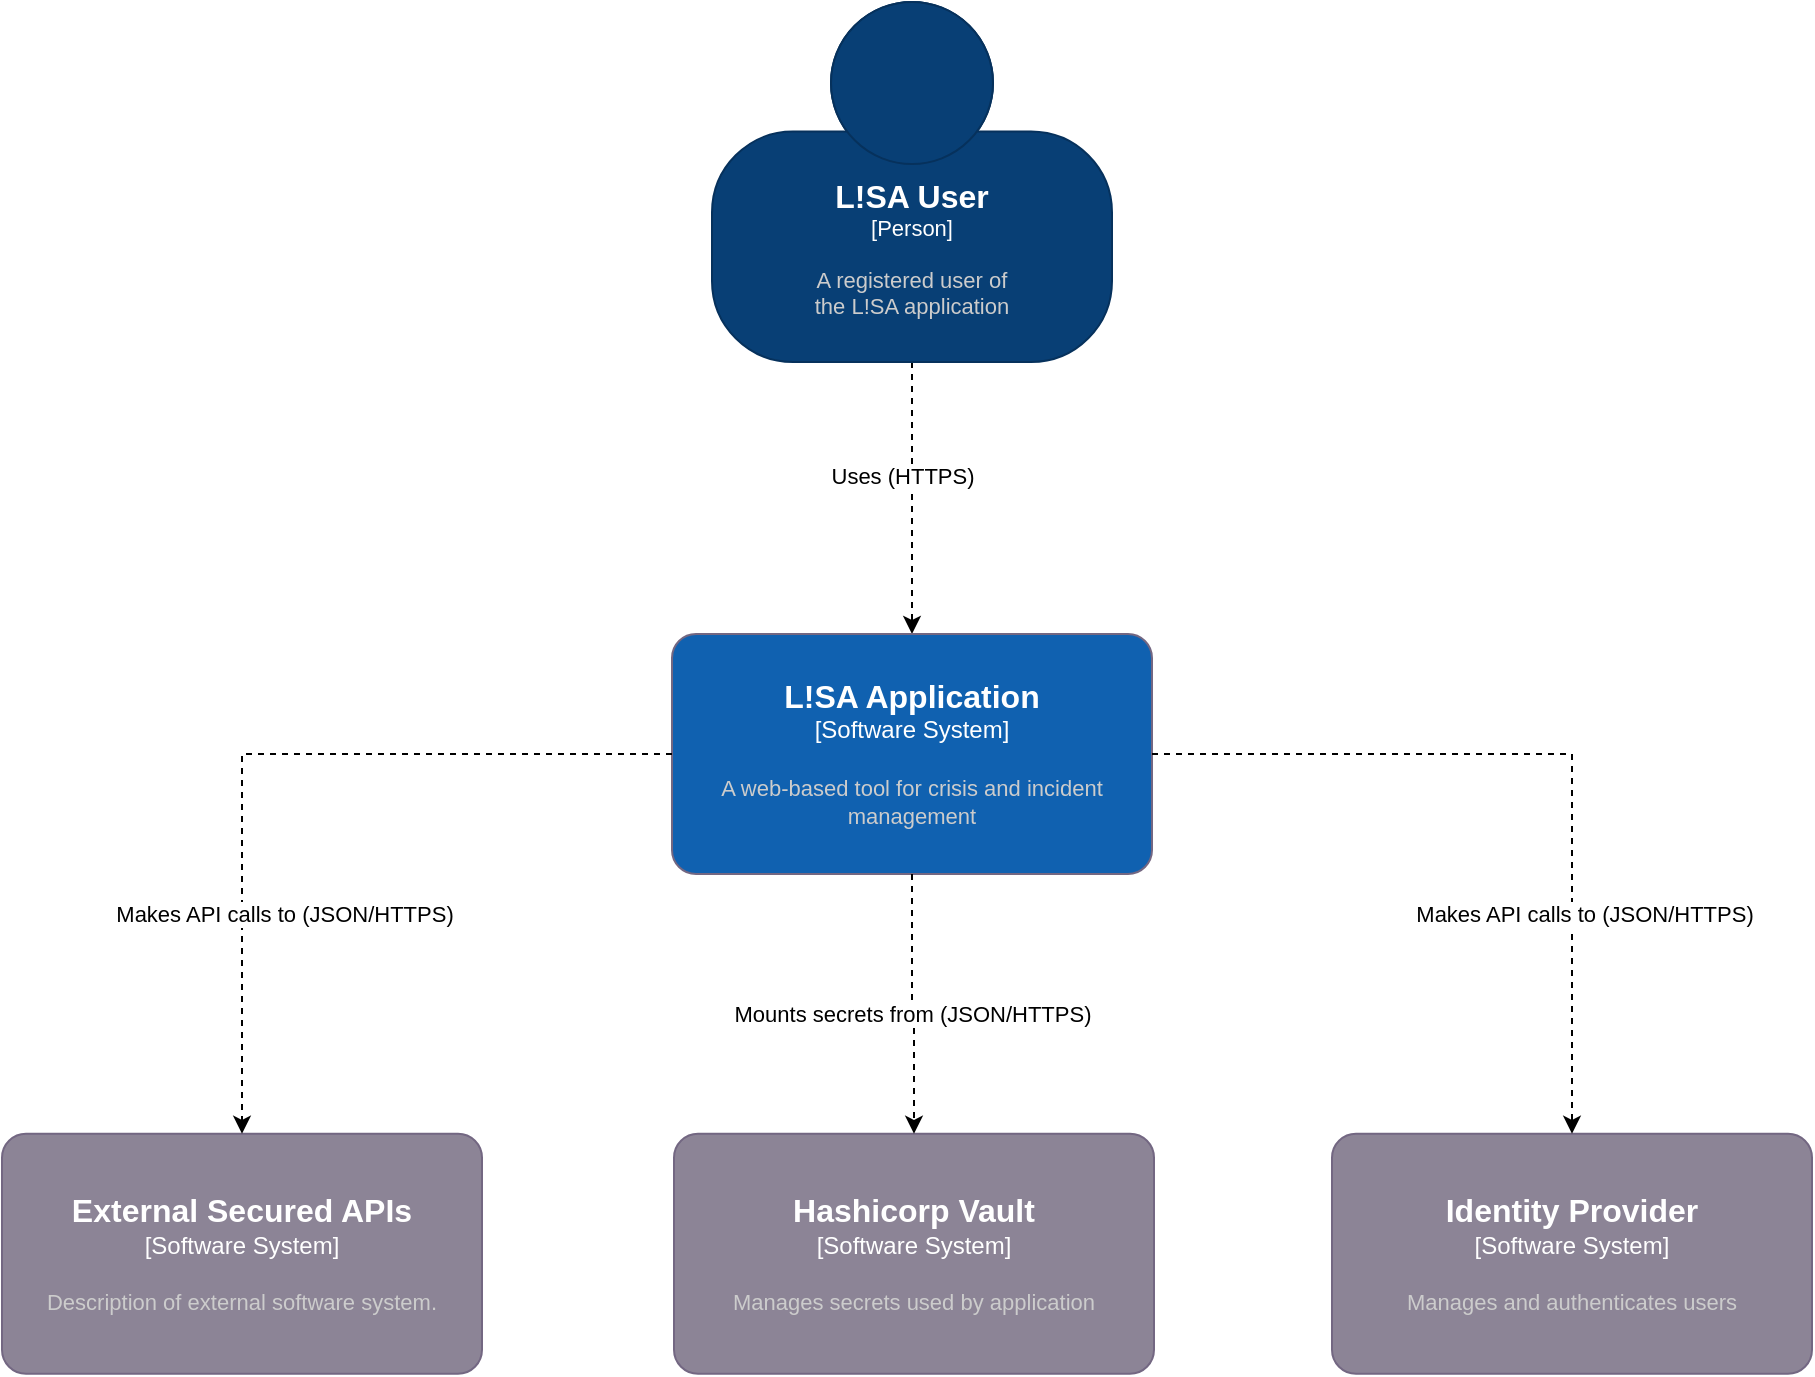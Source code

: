 <mxfile version="27.1.4" pages="2">
  <diagram name="Level 1" id="uvtBUmBCvqRnX9tduLrd">
    <mxGraphModel dx="1892" dy="1662" grid="1" gridSize="10" guides="1" tooltips="1" connect="1" arrows="1" fold="1" page="1" pageScale="1" pageWidth="850" pageHeight="1100" math="0" shadow="0">
      <root>
        <mxCell id="0CxuXA2uZoV5vadeSAsl-0" />
        <mxCell id="0CxuXA2uZoV5vadeSAsl-1" parent="0CxuXA2uZoV5vadeSAsl-0" />
        <mxCell id="0CxuXA2uZoV5vadeSAsl-2" style="edgeStyle=orthogonalEdgeStyle;rounded=0;orthogonalLoop=1;jettySize=auto;html=1;dashed=1;entryX=0.5;entryY=0;entryDx=0;entryDy=0;entryPerimeter=0;" parent="0CxuXA2uZoV5vadeSAsl-1" source="0CxuXA2uZoV5vadeSAsl-4" target="0CxuXA2uZoV5vadeSAsl-19" edge="1">
          <mxGeometry relative="1" as="geometry" />
        </mxCell>
        <mxCell id="0CxuXA2uZoV5vadeSAsl-3" value="Uses (HTTPS)" style="edgeLabel;html=1;align=center;verticalAlign=middle;resizable=0;points=[];" parent="0CxuXA2uZoV5vadeSAsl-2" vertex="1" connectable="0">
          <mxGeometry x="-0.167" y="-5" relative="1" as="geometry">
            <mxPoint as="offset" />
          </mxGeometry>
        </mxCell>
        <object placeholders="1" c4Name="L!SA User" c4Type="Person" c4Description="A registered user of &#xa;the L!SA application" label="&lt;font style=&quot;font-size: 16px&quot;&gt;&lt;b&gt;%c4Name%&lt;/b&gt;&lt;/font&gt;&lt;div&gt;[%c4Type%]&lt;/div&gt;&lt;br&gt;&lt;div&gt;&lt;font style=&quot;font-size: 11px&quot;&gt;&lt;font color=&quot;#cccccc&quot;&gt;%c4Description%&lt;/font&gt;&lt;/div&gt;" id="0CxuXA2uZoV5vadeSAsl-4">
          <mxCell style="html=1;fontSize=11;dashed=0;whiteSpace=wrap;fillColor=#083F75;strokeColor=#06315C;fontColor=#ffffff;shape=mxgraph.c4.person2;align=center;metaEdit=1;points=[[0.5,0,0],[1,0.5,0],[1,0.75,0],[0.75,1,0],[0.5,1,0],[0.25,1,0],[0,0.75,0],[0,0.5,0]];resizable=0;" parent="0CxuXA2uZoV5vadeSAsl-1" vertex="1">
            <mxGeometry x="-70" y="-326" width="200" height="180" as="geometry" />
          </mxCell>
        </object>
        <object placeholders="1" c4Name="Hashicorp Vault" c4Type="Software System" c4Description="Manages secrets used by application" label="&lt;font style=&quot;font-size: 16px&quot;&gt;&lt;b&gt;%c4Name%&lt;/b&gt;&lt;/font&gt;&lt;div&gt;[%c4Type%]&lt;/div&gt;&lt;br&gt;&lt;div&gt;&lt;font style=&quot;font-size: 11px&quot;&gt;&lt;font color=&quot;#cccccc&quot;&gt;%c4Description%&lt;/font&gt;&lt;/div&gt;" id="0CxuXA2uZoV5vadeSAsl-17">
          <mxCell style="rounded=1;whiteSpace=wrap;html=1;labelBackgroundColor=none;fillColor=#8C8496;fontColor=#ffffff;align=center;arcSize=10;strokeColor=#736782;metaEdit=1;resizable=0;points=[[0.25,0,0],[0.5,0,0],[0.75,0,0],[1,0.25,0],[1,0.5,0],[1,0.75,0],[0.75,1,0],[0.5,1,0],[0.25,1,0],[0,0.75,0],[0,0.5,0],[0,0.25,0]];" parent="0CxuXA2uZoV5vadeSAsl-1" vertex="1">
            <mxGeometry x="-89" y="239.89" width="240" height="120" as="geometry" />
          </mxCell>
        </object>
        <object placeholders="1" c4Name="External Secured APIs" c4Type="Software System" c4Description="Description of external software system." label="&lt;font style=&quot;font-size: 16px&quot;&gt;&lt;b&gt;%c4Name%&lt;/b&gt;&lt;/font&gt;&lt;div&gt;[%c4Type%]&lt;/div&gt;&lt;br&gt;&lt;div&gt;&lt;font style=&quot;font-size: 11px&quot;&gt;&lt;font color=&quot;#cccccc&quot;&gt;%c4Description%&lt;/font&gt;&lt;/div&gt;" id="0CxuXA2uZoV5vadeSAsl-18">
          <mxCell style="rounded=1;whiteSpace=wrap;html=1;labelBackgroundColor=none;fillColor=#8C8496;fontColor=#ffffff;align=center;arcSize=10;strokeColor=#736782;metaEdit=1;resizable=0;points=[[0.25,0,0],[0.5,0,0],[0.75,0,0],[1,0.25,0],[1,0.5,0],[1,0.75,0],[0.75,1,0],[0.5,1,0],[0.25,1,0],[0,0.75,0],[0,0.5,0],[0,0.25,0]];" parent="0CxuXA2uZoV5vadeSAsl-1" vertex="1">
            <mxGeometry x="-425" y="239.89" width="240" height="120" as="geometry" />
          </mxCell>
        </object>
        <object placeholders="1" c4Name="L!SA Application" c4Type="Software System" c4Description="A web-based tool for crisis and incident management" label="&lt;font style=&quot;font-size: 16px&quot;&gt;&lt;b&gt;%c4Name%&lt;/b&gt;&lt;/font&gt;&lt;div&gt;[%c4Type%]&lt;/div&gt;&lt;br&gt;&lt;div&gt;&lt;font style=&quot;font-size: 11px&quot;&gt;&lt;font color=&quot;#cccccc&quot;&gt;%c4Description%&lt;/font&gt;&lt;/div&gt;" id="0CxuXA2uZoV5vadeSAsl-19">
          <mxCell style="rounded=1;whiteSpace=wrap;html=1;labelBackgroundColor=none;fillColor=light-dark(#1061b0, #7e7787);fontColor=#ffffff;align=center;arcSize=10;strokeColor=#736782;metaEdit=1;resizable=0;points=[[0.25,0,0],[0.5,0,0],[0.75,0,0],[1,0.25,0],[1,0.5,0],[1,0.75,0],[0.75,1,0],[0.5,1,0],[0.25,1,0],[0,0.75,0],[0,0.5,0],[0,0.25,0]];" parent="0CxuXA2uZoV5vadeSAsl-1" vertex="1">
            <mxGeometry x="-90" y="-10" width="240" height="120" as="geometry" />
          </mxCell>
        </object>
        <object placeholders="1" c4Name="Identity Provider" c4Type="Software System" c4Description="Manages and authenticates users" label="&lt;font style=&quot;font-size: 16px&quot;&gt;&lt;b&gt;%c4Name%&lt;/b&gt;&lt;/font&gt;&lt;div&gt;[%c4Type%]&lt;/div&gt;&lt;br&gt;&lt;div&gt;&lt;font style=&quot;font-size: 11px&quot;&gt;&lt;font color=&quot;#cccccc&quot;&gt;%c4Description%&lt;/font&gt;&lt;/div&gt;" id="0CxuXA2uZoV5vadeSAsl-21">
          <mxCell style="rounded=1;whiteSpace=wrap;html=1;labelBackgroundColor=none;fillColor=#8C8496;fontColor=#ffffff;align=center;arcSize=10;strokeColor=#736782;metaEdit=1;resizable=0;points=[[0.25,0,0],[0.5,0,0],[0.75,0,0],[1,0.25,0],[1,0.5,0],[1,0.75,0],[0.75,1,0],[0.5,1,0],[0.25,1,0],[0,0.75,0],[0,0.5,0],[0,0.25,0]];" parent="0CxuXA2uZoV5vadeSAsl-1" vertex="1">
            <mxGeometry x="240" y="239.89" width="240" height="120" as="geometry" />
          </mxCell>
        </object>
        <mxCell id="q50gjzs5ijVLPm4hd2j--0" style="edgeStyle=orthogonalEdgeStyle;rounded=0;orthogonalLoop=1;jettySize=auto;html=1;dashed=1;exitX=0;exitY=0.5;exitDx=0;exitDy=0;exitPerimeter=0;entryX=0.5;entryY=0;entryDx=0;entryDy=0;entryPerimeter=0;" parent="0CxuXA2uZoV5vadeSAsl-1" source="0CxuXA2uZoV5vadeSAsl-19" target="0CxuXA2uZoV5vadeSAsl-18" edge="1">
          <mxGeometry relative="1" as="geometry">
            <mxPoint x="-190" y="120" as="sourcePoint" />
            <mxPoint x="-190" y="360" as="targetPoint" />
          </mxGeometry>
        </mxCell>
        <mxCell id="q50gjzs5ijVLPm4hd2j--1" value="Makes API calls to (JSON/HTTPS)" style="edgeLabel;html=1;align=center;verticalAlign=middle;resizable=0;points=[];" parent="q50gjzs5ijVLPm4hd2j--0" vertex="1" connectable="0">
          <mxGeometry x="-0.282" y="-4" relative="1" as="geometry">
            <mxPoint x="-49" y="84" as="offset" />
          </mxGeometry>
        </mxCell>
        <mxCell id="f0w9LvPbt05dz7bVpo6d-1" style="edgeStyle=orthogonalEdgeStyle;rounded=0;orthogonalLoop=1;jettySize=auto;html=1;dashed=1;exitX=0.5;exitY=1;exitDx=0;exitDy=0;exitPerimeter=0;entryX=0.5;entryY=0;entryDx=0;entryDy=0;entryPerimeter=0;" parent="0CxuXA2uZoV5vadeSAsl-1" source="0CxuXA2uZoV5vadeSAsl-19" target="0CxuXA2uZoV5vadeSAsl-17" edge="1">
          <mxGeometry relative="1" as="geometry">
            <mxPoint x="11" y="40" as="sourcePoint" />
            <mxPoint x="-180" y="230" as="targetPoint" />
          </mxGeometry>
        </mxCell>
        <mxCell id="f0w9LvPbt05dz7bVpo6d-2" value="Mounts secrets from (JSON/HTTPS)" style="edgeLabel;html=1;align=center;verticalAlign=middle;resizable=0;points=[];" parent="f0w9LvPbt05dz7bVpo6d-1" vertex="1" connectable="0">
          <mxGeometry x="-0.282" y="-4" relative="1" as="geometry">
            <mxPoint x="4" y="23" as="offset" />
          </mxGeometry>
        </mxCell>
        <mxCell id="f0w9LvPbt05dz7bVpo6d-3" style="edgeStyle=orthogonalEdgeStyle;rounded=0;orthogonalLoop=1;jettySize=auto;html=1;dashed=1;exitX=1;exitY=0.5;exitDx=0;exitDy=0;exitPerimeter=0;entryX=0.5;entryY=0;entryDx=0;entryDy=0;entryPerimeter=0;" parent="0CxuXA2uZoV5vadeSAsl-1" source="0CxuXA2uZoV5vadeSAsl-19" target="0CxuXA2uZoV5vadeSAsl-21" edge="1">
          <mxGeometry relative="1" as="geometry">
            <mxPoint y="130" as="sourcePoint" />
            <mxPoint x="1" y="260" as="targetPoint" />
          </mxGeometry>
        </mxCell>
        <mxCell id="f0w9LvPbt05dz7bVpo6d-4" value="Makes API calls to (JSON/HTTPS)" style="edgeLabel;html=1;align=center;verticalAlign=middle;resizable=0;points=[];" parent="f0w9LvPbt05dz7bVpo6d-3" vertex="1" connectable="0">
          <mxGeometry x="-0.282" y="-4" relative="1" as="geometry">
            <mxPoint x="72" y="76" as="offset" />
          </mxGeometry>
        </mxCell>
      </root>
    </mxGraphModel>
  </diagram>
  <diagram name="Level 2" id="C2auW5Km_fADhCBDb41u">
    <mxGraphModel dx="1892" dy="1662" grid="1" gridSize="10" guides="1" tooltips="1" connect="1" arrows="1" fold="1" page="1" pageScale="1" pageWidth="850" pageHeight="1100" math="0" shadow="0">
      <root>
        <mxCell id="0" />
        <mxCell id="1" parent="0" />
        <mxCell id="SInuenD8YjzZwzCymgY9-11" style="edgeStyle=orthogonalEdgeStyle;rounded=0;orthogonalLoop=1;jettySize=auto;html=1;dashed=1;entryX=0.5;entryY=0;entryDx=0;entryDy=0;entryPerimeter=0;" parent="1" source="SInuenD8YjzZwzCymgY9-1" target="SInuenD8YjzZwzCymgY9-19" edge="1">
          <mxGeometry relative="1" as="geometry" />
        </mxCell>
        <mxCell id="SInuenD8YjzZwzCymgY9-18" value="Uses (HTTPS)" style="edgeLabel;html=1;align=center;verticalAlign=middle;resizable=0;points=[];" parent="SInuenD8YjzZwzCymgY9-11" vertex="1" connectable="0">
          <mxGeometry x="-0.167" y="-5" relative="1" as="geometry">
            <mxPoint as="offset" />
          </mxGeometry>
        </mxCell>
        <object placeholders="1" c4Name="L!SA User" c4Type="Person" c4Description="A registered user of &#xa;the L!SA application" label="&lt;font style=&quot;font-size: 16px&quot;&gt;&lt;b&gt;%c4Name%&lt;/b&gt;&lt;/font&gt;&lt;div&gt;[%c4Type%]&lt;/div&gt;&lt;br&gt;&lt;div&gt;&lt;font style=&quot;font-size: 11px&quot;&gt;&lt;font color=&quot;#cccccc&quot;&gt;%c4Description%&lt;/font&gt;&lt;/div&gt;" id="SInuenD8YjzZwzCymgY9-1">
          <mxCell style="html=1;fontSize=11;dashed=0;whiteSpace=wrap;fillColor=#083F75;strokeColor=#06315C;fontColor=#ffffff;shape=mxgraph.c4.person2;align=center;metaEdit=1;points=[[0.5,0,0],[1,0.5,0],[1,0.75,0],[0.75,1,0],[0.5,1,0],[0.25,1,0],[0,0.75,0],[0,0.5,0]];resizable=0;" parent="1" vertex="1">
            <mxGeometry x="-94" y="-307" width="200" height="180" as="geometry" />
          </mxCell>
        </object>
        <object placeholders="1" c4Name="Kubernetes Persistent Volume" c4Type="Container" c4Technology="File storage device" c4Description="Stores data for LISA tenant" label="&lt;font style=&quot;font-size: 16px&quot;&gt;&lt;b&gt;%c4Name%&lt;/b&gt;&lt;/font&gt;&lt;div&gt;[%c4Type%:&amp;nbsp;%c4Technology%]&lt;/div&gt;&lt;br&gt;&lt;div&gt;&lt;font style=&quot;font-size: 11px&quot;&gt;&lt;font color=&quot;#E6E6E6&quot;&gt;%c4Description%&lt;/font&gt;&lt;/div&gt;" id="SInuenD8YjzZwzCymgY9-3">
          <mxCell style="shape=cylinder3;size=15;whiteSpace=wrap;html=1;boundedLbl=1;rounded=0;labelBackgroundColor=none;fillColor=light-dark(#1061b0, #1d8ab9);fontSize=12;fontColor=#ffffff;align=center;strokeColor=#0E7DAD;metaEdit=1;points=[[0.5,0,0],[1,0.25,0],[1,0.5,0],[1,0.75,0],[0.5,1,0],[0,0.75,0],[0,0.5,0],[0,0.25,0]];resizable=0;" parent="1" vertex="1">
            <mxGeometry x="589" y="330" width="240" height="120" as="geometry" />
          </mxCell>
        </object>
        <object placeholders="1" c4Name="L!SA API" c4Type="Typescript, Express" c4Description="Provides endpoints for executing business logic and reading/writing incident data" label="&lt;font style=&quot;font-size: 16px&quot;&gt;&lt;b&gt;%c4Name%&lt;/b&gt;&lt;/font&gt;&lt;div&gt;[%c4Type%]&lt;/div&gt;&lt;br&gt;&lt;div&gt;&lt;font style=&quot;font-size: 11px&quot;&gt;&lt;font color=&quot;#cccccc&quot;&gt;%c4Description%&lt;/font&gt;&lt;/div&gt;" id="SInuenD8YjzZwzCymgY9-4">
          <mxCell style="rounded=1;whiteSpace=wrap;html=1;labelBackgroundColor=none;fillColor=light-dark(#1061b0, #7e7787);fontColor=#ffffff;align=center;arcSize=10;strokeColor=#736782;metaEdit=1;resizable=0;points=[[0.25,0,0],[0.5,0,0],[0.75,0,0],[1,0.25,0],[1,0.5,0],[1,0.75,0],[0.75,1,0],[0.5,1,0],[0.25,1,0],[0,0.75,0],[0,0.5,0],[0,0.25,0]];" parent="1" vertex="1">
            <mxGeometry x="150" y="560" width="240" height="120" as="geometry" />
          </mxCell>
        </object>
        <mxCell id="SInuenD8YjzZwzCymgY9-23" style="edgeStyle=orthogonalEdgeStyle;rounded=0;orthogonalLoop=1;jettySize=auto;html=1;dashed=1;" parent="1" source="SInuenD8YjzZwzCymgY9-5" target="SInuenD8YjzZwzCymgY9-16" edge="1">
          <mxGeometry relative="1" as="geometry" />
        </mxCell>
        <mxCell id="SInuenD8YjzZwzCymgY9-25" value="Makes API calls to (JSON/HTTPS)" style="edgeLabel;html=1;align=center;verticalAlign=middle;resizable=0;points=[];" parent="SInuenD8YjzZwzCymgY9-23" vertex="1" connectable="0">
          <mxGeometry x="-0.282" y="-4" relative="1" as="geometry">
            <mxPoint x="4" y="43" as="offset" />
          </mxGeometry>
        </mxCell>
        <object placeholders="1" c4Name="L!SA Transparent Proxy" c4Type="Nginx" c4Description="Provides access to externally-hosted APIs that require authentication (e.g., OS Places)" label="&lt;font style=&quot;font-size: 16px&quot;&gt;&lt;b&gt;%c4Name%&lt;/b&gt;&lt;/font&gt;&lt;div&gt;[%c4Type%]&lt;/div&gt;&lt;br&gt;&lt;div&gt;&lt;font style=&quot;font-size: 11px&quot;&gt;&lt;font color=&quot;#cccccc&quot;&gt;%c4Description%&lt;/font&gt;&lt;/div&gt;" id="SInuenD8YjzZwzCymgY9-5">
          <mxCell style="rounded=1;whiteSpace=wrap;html=1;labelBackgroundColor=none;fillColor=light-dark(#1061b0, #7e7787);fontColor=#ffffff;align=center;arcSize=10;strokeColor=#736782;metaEdit=1;resizable=0;points=[[0.25,0,0],[0.5,0,0],[0.75,0,0],[1,0.25,0],[1,0.5,0],[1,0.75,0],[0.75,1,0],[0.5,1,0],[0.25,1,0],[0,0.75,0],[0,0.5,0],[0,0.25,0]];" parent="1" vertex="1">
            <mxGeometry x="-400" y="560" width="240" height="120" as="geometry" />
          </mxCell>
        </object>
        <mxCell id="SInuenD8YjzZwzCymgY9-7" value="Makes API calls to (JSON/HTTPS)" style="edgeStyle=orthogonalEdgeStyle;rounded=0;orthogonalLoop=1;jettySize=auto;html=1;exitX=0.672;exitY=0.998;exitDx=0;exitDy=0;exitPerimeter=0;dashed=1;" parent="1" source="4qzJeMiAzxg7Ny85s-dX-1" target="SInuenD8YjzZwzCymgY9-4" edge="1">
          <mxGeometry relative="1" as="geometry" />
        </mxCell>
        <mxCell id="SInuenD8YjzZwzCymgY9-8" style="edgeStyle=orthogonalEdgeStyle;rounded=0;orthogonalLoop=1;jettySize=auto;html=1;exitX=0.238;exitY=1.004;exitDx=0;exitDy=0;exitPerimeter=0;dashed=1;" parent="1" source="4qzJeMiAzxg7Ny85s-dX-1" target="SInuenD8YjzZwzCymgY9-5" edge="1">
          <mxGeometry relative="1" as="geometry" />
        </mxCell>
        <mxCell id="SInuenD8YjzZwzCymgY9-15" value="Makes API calls to (JSON/HTTPS)" style="edgeLabel;html=1;align=center;verticalAlign=middle;resizable=0;points=[];" parent="SInuenD8YjzZwzCymgY9-8" vertex="1" connectable="0">
          <mxGeometry x="-0.027" y="-2" relative="1" as="geometry">
            <mxPoint x="-6" as="offset" />
          </mxGeometry>
        </mxCell>
        <object placeholders="1" c4Name="Integration Architecture Graph Server" c4Type="Software System" c4Description="Stores and serves RDF data" label="&lt;font style=&quot;font-size: 16px&quot;&gt;&lt;b&gt;%c4Name%&lt;/b&gt;&lt;/font&gt;&lt;div&gt;[%c4Type%]&lt;/div&gt;&lt;br&gt;&lt;div&gt;&lt;font style=&quot;font-size: 11px&quot;&gt;&lt;font color=&quot;#cccccc&quot;&gt;%c4Description%&lt;/font&gt;&lt;/div&gt;" id="SInuenD8YjzZwzCymgY9-9">
          <mxCell style="rounded=1;whiteSpace=wrap;html=1;labelBackgroundColor=none;fillColor=light-dark(#1061b0, #7e7787);fontColor=#ffffff;align=center;arcSize=10;strokeColor=#736782;metaEdit=1;resizable=0;points=[[0.25,0,0],[0.5,0,0],[0.75,0,0],[1,0.25,0],[1,0.5,0],[1,0.75,0],[0.75,1,0],[0.5,1,0],[0.25,1,0],[0,0.75,0],[0,0.5,0],[0,0.25,0]];" parent="1" vertex="1">
            <mxGeometry x="589" y="560" width="240" height="120" as="geometry" />
          </mxCell>
        </object>
        <mxCell id="SInuenD8YjzZwzCymgY9-10" value="Reads/Writes data using" style="edgeStyle=orthogonalEdgeStyle;rounded=0;orthogonalLoop=1;jettySize=auto;html=1;entryX=0;entryY=0.5;entryDx=0;entryDy=0;entryPerimeter=0;dashed=1;" parent="1" source="SInuenD8YjzZwzCymgY9-4" target="SInuenD8YjzZwzCymgY9-9" edge="1">
          <mxGeometry relative="1" as="geometry" />
        </mxCell>
        <mxCell id="SInuenD8YjzZwzCymgY9-12" value="Stores data to" style="edgeStyle=orthogonalEdgeStyle;rounded=0;orthogonalLoop=1;jettySize=auto;html=1;entryX=0.5;entryY=1;entryDx=0;entryDy=0;entryPerimeter=0;dashed=1;" parent="1" source="SInuenD8YjzZwzCymgY9-9" target="SInuenD8YjzZwzCymgY9-3" edge="1">
          <mxGeometry relative="1" as="geometry" />
        </mxCell>
        <object placeholders="1" c4Name="Hashicorp Vault" c4Type="Software System" c4Description="Manages secrets used by application" label="&lt;font style=&quot;font-size: 16px&quot;&gt;&lt;b&gt;%c4Name%&lt;/b&gt;&lt;/font&gt;&lt;div&gt;[%c4Type%]&lt;/div&gt;&lt;br&gt;&lt;div&gt;&lt;font style=&quot;font-size: 11px&quot;&gt;&lt;font color=&quot;#cccccc&quot;&gt;%c4Description%&lt;/font&gt;&lt;/div&gt;" id="SInuenD8YjzZwzCymgY9-13">
          <mxCell style="rounded=1;whiteSpace=wrap;html=1;labelBackgroundColor=none;fillColor=#8C8496;fontColor=#ffffff;align=center;arcSize=10;strokeColor=#736782;metaEdit=1;resizable=0;points=[[0.25,0,0],[0.5,0,0],[0.75,0,0],[1,0.25,0],[1,0.5,0],[1,0.75,0],[0.75,1,0],[0.5,1,0],[0.25,1,0],[0,0.75,0],[0,0.5,0],[0,0.25,0]];" parent="1" vertex="1">
            <mxGeometry x="150" y="956" width="240" height="120" as="geometry" />
          </mxCell>
        </object>
        <object placeholders="1" c4Name="External Secured APIs" c4Type="Software System" c4Description="Description of external software system." label="&lt;font style=&quot;font-size: 16px&quot;&gt;&lt;b&gt;%c4Name%&lt;/b&gt;&lt;/font&gt;&lt;div&gt;[%c4Type%]&lt;/div&gt;&lt;br&gt;&lt;div&gt;&lt;font style=&quot;font-size: 11px&quot;&gt;&lt;font color=&quot;#cccccc&quot;&gt;%c4Description%&lt;/font&gt;&lt;/div&gt;" id="SInuenD8YjzZwzCymgY9-16">
          <mxCell style="rounded=1;whiteSpace=wrap;html=1;labelBackgroundColor=none;fillColor=#8C8496;fontColor=#ffffff;align=center;arcSize=10;strokeColor=#736782;metaEdit=1;resizable=0;points=[[0.25,0,0],[0.5,0,0],[0.75,0,0],[1,0.25,0],[1,0.5,0],[1,0.75,0],[0.75,1,0],[0.5,1,0],[0.25,1,0],[0,0.75,0],[0,0.5,0],[0,0.25,0]];" parent="1" vertex="1">
            <mxGeometry x="-400" y="946" width="240" height="120" as="geometry" />
          </mxCell>
        </object>
        <object placeholders="1" c4Name="Istio" c4Type="Software System" c4Description="Routes user to L!SA instance based on identity provider group membership claims" label="&lt;font style=&quot;font-size: 16px&quot;&gt;&lt;b&gt;%c4Name%&lt;/b&gt;&lt;/font&gt;&lt;div&gt;[%c4Type%]&lt;/div&gt;&lt;br&gt;&lt;div&gt;&lt;font style=&quot;font-size: 11px&quot;&gt;&lt;font color=&quot;#cccccc&quot;&gt;%c4Description%&lt;/font&gt;&lt;/div&gt;" id="SInuenD8YjzZwzCymgY9-19">
          <mxCell style="rounded=1;whiteSpace=wrap;html=1;labelBackgroundColor=none;fillColor=light-dark(#1061b0, #7e7787);fontColor=#ffffff;align=center;arcSize=10;strokeColor=#736782;metaEdit=1;resizable=0;points=[[0.25,0,0],[0.5,0,0],[0.75,0,0],[1,0.25,0],[1,0.5,0],[1,0.75,0],[0.75,1,0],[0.5,1,0],[0.25,1,0],[0,0.75,0],[0,0.5,0],[0,0.25,0]];" parent="1" vertex="1">
            <mxGeometry x="-114" y="23" width="240" height="120" as="geometry" />
          </mxCell>
        </object>
        <mxCell id="SInuenD8YjzZwzCymgY9-20" value="Routes users to (HTTPS)" style="edgeStyle=orthogonalEdgeStyle;rounded=0;orthogonalLoop=1;jettySize=auto;html=1;entryX=0.5;entryY=0;entryDx=0;entryDy=0;entryPerimeter=0;dashed=1;" parent="1" source="SInuenD8YjzZwzCymgY9-19" edge="1">
          <mxGeometry relative="1" as="geometry">
            <mxPoint x="6" y="320" as="targetPoint" />
          </mxGeometry>
        </mxCell>
        <object placeholders="1" c4Name="Identity Provider" c4Type="Software System" c4Description="Manages and authenticates users" label="&lt;font style=&quot;font-size: 16px&quot;&gt;&lt;b&gt;%c4Name%&lt;/b&gt;&lt;/font&gt;&lt;div&gt;[%c4Type%]&lt;/div&gt;&lt;br&gt;&lt;div&gt;&lt;font style=&quot;font-size: 11px&quot;&gt;&lt;font color=&quot;#cccccc&quot;&gt;%c4Description%&lt;/font&gt;&lt;/div&gt;" id="SInuenD8YjzZwzCymgY9-21">
          <mxCell style="rounded=1;whiteSpace=wrap;html=1;labelBackgroundColor=none;fillColor=#8C8496;fontColor=#ffffff;align=center;arcSize=10;strokeColor=#736782;metaEdit=1;resizable=0;points=[[0.25,0,0],[0.5,0,0],[0.75,0,0],[1,0.25,0],[1,0.5,0],[1,0.75,0],[0.75,1,0],[0.5,1,0],[0.25,1,0],[0,0.75,0],[0,0.5,0],[0,0.25,0]];" parent="1" vertex="1">
            <mxGeometry x="589" y="23" width="240" height="120" as="geometry" />
          </mxCell>
        </object>
        <mxCell id="SInuenD8YjzZwzCymgY9-22" value="Checks user identity using (JSON/HTTPS)" style="edgeStyle=orthogonalEdgeStyle;rounded=0;orthogonalLoop=1;jettySize=auto;html=1;entryX=0;entryY=0.5;entryDx=0;entryDy=0;entryPerimeter=0;dashed=1;" parent="1" source="SInuenD8YjzZwzCymgY9-19" target="SInuenD8YjzZwzCymgY9-21" edge="1">
          <mxGeometry relative="1" as="geometry" />
        </mxCell>
        <mxCell id="SInuenD8YjzZwzCymgY9-27" style="edgeStyle=orthogonalEdgeStyle;rounded=0;orthogonalLoop=1;jettySize=auto;html=1;entryX=0.5;entryY=0;entryDx=0;entryDy=0;entryPerimeter=0;dashed=1;exitX=0.5;exitY=1;exitDx=0;exitDy=0;exitPerimeter=0;" parent="1" source="SInuenD8YjzZwzCymgY9-4" target="SInuenD8YjzZwzCymgY9-13" edge="1">
          <mxGeometry relative="1" as="geometry" />
        </mxCell>
        <mxCell id="SInuenD8YjzZwzCymgY9-31" value="Mounts secrets from (JSON/HTTPS)" style="edgeLabel;html=1;align=center;verticalAlign=middle;resizable=0;points=[];" parent="SInuenD8YjzZwzCymgY9-27" vertex="1" connectable="0">
          <mxGeometry x="0.031" y="-3" relative="1" as="geometry">
            <mxPoint as="offset" />
          </mxGeometry>
        </mxCell>
        <mxCell id="SInuenD8YjzZwzCymgY9-30" value="Mounts secrets from (JSON/HTTPS)" style="edgeStyle=orthogonalEdgeStyle;rounded=0;orthogonalLoop=1;jettySize=auto;html=1;entryX=0;entryY=0.5;entryDx=0;entryDy=0;entryPerimeter=0;dashed=1;" parent="1" source="SInuenD8YjzZwzCymgY9-5" target="SInuenD8YjzZwzCymgY9-13" edge="1">
          <mxGeometry x="0.015" relative="1" as="geometry">
            <mxPoint as="offset" />
          </mxGeometry>
        </mxCell>
        <mxCell id="SInuenD8YjzZwzCymgY9-33" style="edgeStyle=orthogonalEdgeStyle;rounded=0;orthogonalLoop=1;jettySize=auto;html=1;entryX=1;entryY=0.5;entryDx=0;entryDy=0;entryPerimeter=0;dashed=1;exitX=0.5;exitY=1;exitDx=0;exitDy=0;exitPerimeter=0;" parent="1" source="SInuenD8YjzZwzCymgY9-9" target="SInuenD8YjzZwzCymgY9-13" edge="1">
          <mxGeometry relative="1" as="geometry">
            <Array as="points">
              <mxPoint x="710" y="870" />
            </Array>
          </mxGeometry>
        </mxCell>
        <mxCell id="SInuenD8YjzZwzCymgY9-34" value="Mounts secrets from (JSON/HTTPS)" style="edgeLabel;html=1;align=center;verticalAlign=middle;resizable=0;points=[];" parent="SInuenD8YjzZwzCymgY9-33" vertex="1" connectable="0">
          <mxGeometry x="-0.728" relative="1" as="geometry">
            <mxPoint y="44" as="offset" />
          </mxGeometry>
        </mxCell>
        <object placeholders="1" c4Name="L!SA Tenant Resources" c4Type="ContainerScopeBoundary" c4Application="Software System" label="&lt;font style=&quot;font-size: 16px&quot;&gt;&lt;b&gt;&lt;div style=&quot;text-align: left&quot;&gt;%c4Name%&lt;/div&gt;&lt;/b&gt;&lt;/font&gt;&lt;div style=&quot;text-align: left&quot;&gt;[%c4Application%]&lt;/div&gt;" id="SInuenD8YjzZwzCymgY9-35">
          <mxCell style="rounded=1;fontSize=11;whiteSpace=wrap;html=1;dashed=1;arcSize=20;fillColor=none;strokeColor=#666666;fontColor=#333333;labelBackgroundColor=none;align=left;verticalAlign=bottom;labelBorderColor=none;spacingTop=0;spacing=10;dashPattern=8 4;metaEdit=1;rotatable=0;perimeter=rectanglePerimeter;noLabel=0;labelPadding=0;allowArrows=0;connectable=0;expand=0;recursiveResize=0;editable=1;pointerEvents=0;absoluteArcSize=1;points=[[0.25,0,0],[0.5,0,0],[0.75,0,0],[1,0.25,0],[1,0.5,0],[1,0.75,0],[0.75,1,0],[0.5,1,0],[0.25,1,0],[0,0.75,0],[0,0.5,0],[0,0.25,0]];" parent="1" vertex="1">
            <mxGeometry x="-580" y="260" width="1470" height="630" as="geometry" />
          </mxCell>
        </object>
        <object placeholders="1" c4Name="L!SA Website" c4Type="Container" c4Technology="Typescript, React" c4Description="Delivers the L!SA user interfaces and static content." label="&lt;font style=&quot;font-size: 16px&quot;&gt;&lt;b&gt;%c4Name%&lt;/b&gt;&lt;/font&gt;&lt;div&gt;[%c4Type%:&amp;nbsp;%c4Technology%]&lt;/div&gt;&lt;br&gt;&lt;div&gt;&lt;font style=&quot;font-size: 11px&quot;&gt;&lt;font color=&quot;#E6E6E6&quot;&gt;%c4Description%&lt;/font&gt;&lt;/div&gt;" id="4qzJeMiAzxg7Ny85s-dX-1">
          <mxCell style="shape=mxgraph.c4.webBrowserContainer2;whiteSpace=wrap;html=1;boundedLbl=1;rounded=0;labelBackgroundColor=none;strokeColor=#118ACD;fillColor=light-dark(#1061b0, #1d8ab9);strokeColor=#118ACD;strokeColor2=#0E7DAD;fontSize=12;fontColor=#ffffff;align=center;metaEdit=1;points=[[0.5,0,0],[1,0.25,0],[1,0.5,0],[1,0.75,0],[0.5,1,0],[0,0.75,0],[0,0.5,0],[0,0.25,0]];resizable=0;" parent="1" vertex="1">
            <mxGeometry x="-120" y="320" width="240" height="160" as="geometry" />
          </mxCell>
        </object>
      </root>
    </mxGraphModel>
  </diagram>
</mxfile>
